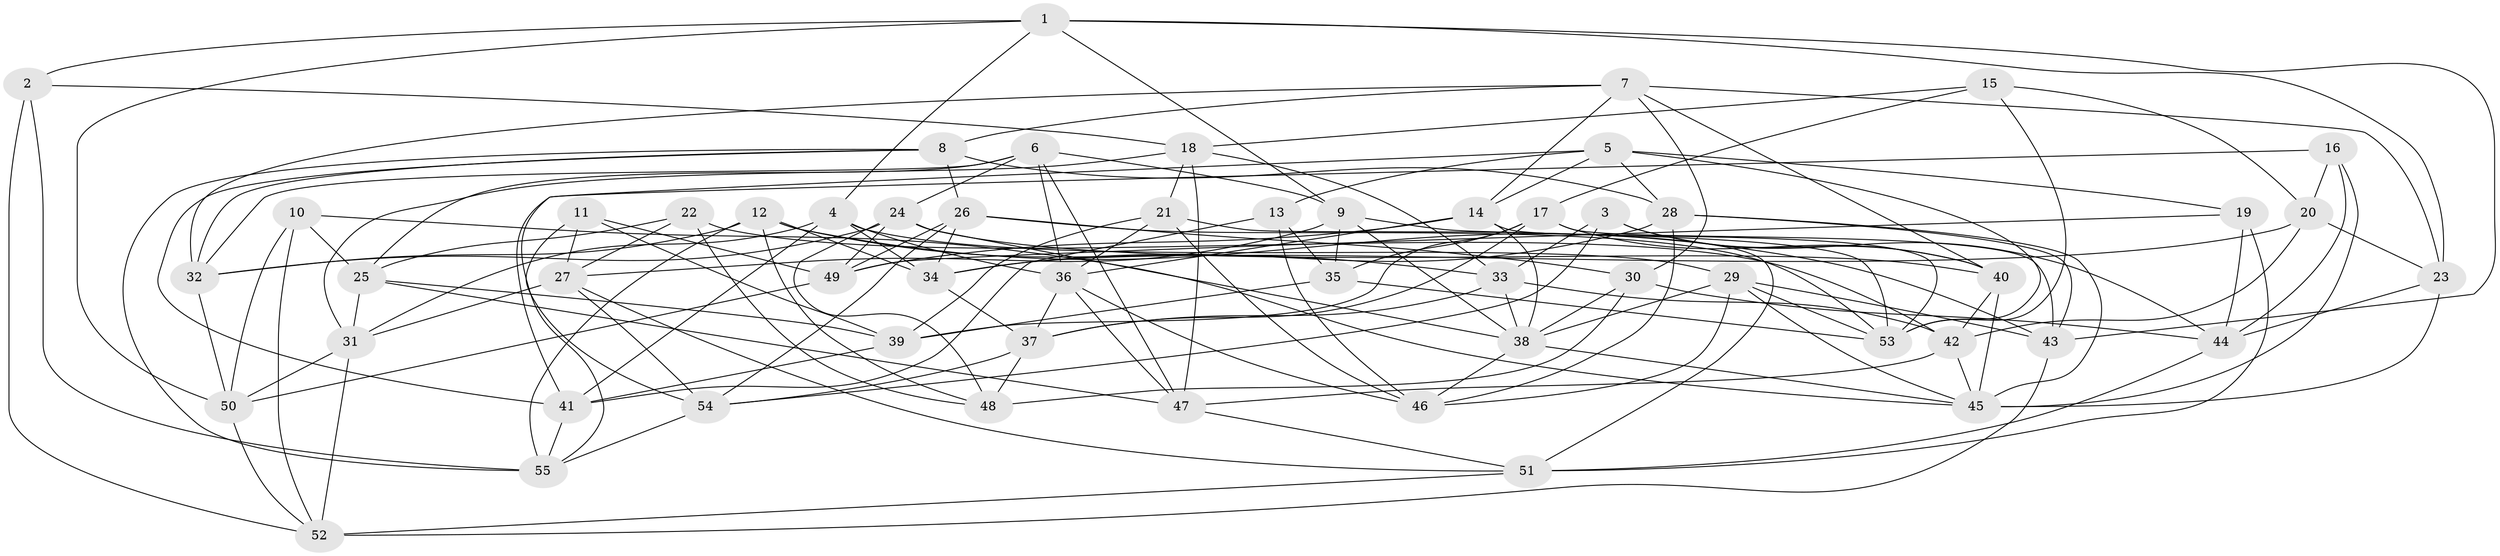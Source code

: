 // original degree distribution, {4: 1.0}
// Generated by graph-tools (version 1.1) at 2025/50/03/09/25 03:50:49]
// undirected, 55 vertices, 156 edges
graph export_dot {
graph [start="1"]
  node [color=gray90,style=filled];
  1;
  2;
  3;
  4;
  5;
  6;
  7;
  8;
  9;
  10;
  11;
  12;
  13;
  14;
  15;
  16;
  17;
  18;
  19;
  20;
  21;
  22;
  23;
  24;
  25;
  26;
  27;
  28;
  29;
  30;
  31;
  32;
  33;
  34;
  35;
  36;
  37;
  38;
  39;
  40;
  41;
  42;
  43;
  44;
  45;
  46;
  47;
  48;
  49;
  50;
  51;
  52;
  53;
  54;
  55;
  1 -- 2 [weight=1.0];
  1 -- 4 [weight=1.0];
  1 -- 9 [weight=1.0];
  1 -- 23 [weight=1.0];
  1 -- 43 [weight=1.0];
  1 -- 50 [weight=1.0];
  2 -- 18 [weight=1.0];
  2 -- 52 [weight=1.0];
  2 -- 55 [weight=1.0];
  3 -- 33 [weight=1.0];
  3 -- 40 [weight=1.0];
  3 -- 44 [weight=1.0];
  3 -- 54 [weight=1.0];
  4 -- 29 [weight=1.0];
  4 -- 31 [weight=1.0];
  4 -- 34 [weight=1.0];
  4 -- 36 [weight=1.0];
  4 -- 41 [weight=1.0];
  5 -- 13 [weight=1.0];
  5 -- 14 [weight=1.0];
  5 -- 19 [weight=1.0];
  5 -- 28 [weight=1.0];
  5 -- 53 [weight=1.0];
  5 -- 55 [weight=1.0];
  6 -- 9 [weight=1.0];
  6 -- 24 [weight=1.0];
  6 -- 25 [weight=1.0];
  6 -- 32 [weight=1.0];
  6 -- 36 [weight=1.0];
  6 -- 47 [weight=1.0];
  7 -- 8 [weight=1.0];
  7 -- 14 [weight=1.0];
  7 -- 23 [weight=1.0];
  7 -- 30 [weight=1.0];
  7 -- 32 [weight=1.0];
  7 -- 40 [weight=1.0];
  8 -- 26 [weight=1.0];
  8 -- 28 [weight=1.0];
  8 -- 32 [weight=1.0];
  8 -- 41 [weight=1.0];
  8 -- 55 [weight=1.0];
  9 -- 27 [weight=1.0];
  9 -- 35 [weight=1.0];
  9 -- 38 [weight=1.0];
  9 -- 53 [weight=1.0];
  10 -- 25 [weight=1.0];
  10 -- 45 [weight=1.0];
  10 -- 50 [weight=1.0];
  10 -- 52 [weight=1.0];
  11 -- 27 [weight=1.0];
  11 -- 39 [weight=1.0];
  11 -- 49 [weight=1.0];
  11 -- 54 [weight=1.0];
  12 -- 32 [weight=1.0];
  12 -- 33 [weight=1.0];
  12 -- 34 [weight=1.0];
  12 -- 43 [weight=1.0];
  12 -- 48 [weight=1.0];
  12 -- 55 [weight=1.0];
  13 -- 35 [weight=1.0];
  13 -- 41 [weight=1.0];
  13 -- 46 [weight=1.0];
  14 -- 36 [weight=1.0];
  14 -- 38 [weight=1.0];
  14 -- 49 [weight=1.0];
  14 -- 53 [weight=1.0];
  15 -- 17 [weight=1.0];
  15 -- 18 [weight=1.0];
  15 -- 20 [weight=1.0];
  15 -- 53 [weight=1.0];
  16 -- 20 [weight=1.0];
  16 -- 41 [weight=1.0];
  16 -- 44 [weight=1.0];
  16 -- 45 [weight=1.0];
  17 -- 35 [weight=1.0];
  17 -- 37 [weight=1.0];
  17 -- 39 [weight=1.0];
  17 -- 40 [weight=1.0];
  17 -- 43 [weight=1.0];
  18 -- 21 [weight=1.0];
  18 -- 31 [weight=1.0];
  18 -- 33 [weight=1.0];
  18 -- 47 [weight=1.0];
  19 -- 44 [weight=1.0];
  19 -- 49 [weight=1.0];
  19 -- 51 [weight=1.0];
  20 -- 23 [weight=2.0];
  20 -- 34 [weight=1.0];
  20 -- 42 [weight=1.0];
  21 -- 36 [weight=2.0];
  21 -- 39 [weight=1.0];
  21 -- 46 [weight=1.0];
  21 -- 51 [weight=1.0];
  22 -- 25 [weight=1.0];
  22 -- 27 [weight=1.0];
  22 -- 42 [weight=1.0];
  22 -- 48 [weight=1.0];
  23 -- 44 [weight=1.0];
  23 -- 45 [weight=1.0];
  24 -- 32 [weight=1.0];
  24 -- 38 [weight=1.0];
  24 -- 40 [weight=1.0];
  24 -- 48 [weight=1.0];
  24 -- 49 [weight=1.0];
  25 -- 31 [weight=1.0];
  25 -- 39 [weight=1.0];
  25 -- 47 [weight=1.0];
  26 -- 30 [weight=1.0];
  26 -- 34 [weight=1.0];
  26 -- 49 [weight=1.0];
  26 -- 53 [weight=1.0];
  26 -- 54 [weight=1.0];
  27 -- 31 [weight=1.0];
  27 -- 51 [weight=1.0];
  27 -- 54 [weight=1.0];
  28 -- 34 [weight=1.0];
  28 -- 43 [weight=1.0];
  28 -- 45 [weight=1.0];
  28 -- 46 [weight=1.0];
  29 -- 38 [weight=1.0];
  29 -- 43 [weight=1.0];
  29 -- 45 [weight=1.0];
  29 -- 46 [weight=1.0];
  29 -- 53 [weight=1.0];
  30 -- 38 [weight=1.0];
  30 -- 44 [weight=1.0];
  30 -- 48 [weight=2.0];
  31 -- 50 [weight=1.0];
  31 -- 52 [weight=1.0];
  32 -- 50 [weight=1.0];
  33 -- 37 [weight=1.0];
  33 -- 38 [weight=1.0];
  33 -- 42 [weight=1.0];
  34 -- 37 [weight=1.0];
  35 -- 39 [weight=1.0];
  35 -- 53 [weight=2.0];
  36 -- 37 [weight=1.0];
  36 -- 46 [weight=1.0];
  36 -- 47 [weight=1.0];
  37 -- 48 [weight=1.0];
  37 -- 54 [weight=1.0];
  38 -- 45 [weight=1.0];
  38 -- 46 [weight=1.0];
  39 -- 41 [weight=1.0];
  40 -- 42 [weight=1.0];
  40 -- 45 [weight=1.0];
  41 -- 55 [weight=1.0];
  42 -- 45 [weight=1.0];
  42 -- 47 [weight=1.0];
  43 -- 52 [weight=1.0];
  44 -- 51 [weight=1.0];
  47 -- 51 [weight=1.0];
  49 -- 50 [weight=1.0];
  50 -- 52 [weight=1.0];
  51 -- 52 [weight=1.0];
  54 -- 55 [weight=1.0];
}
